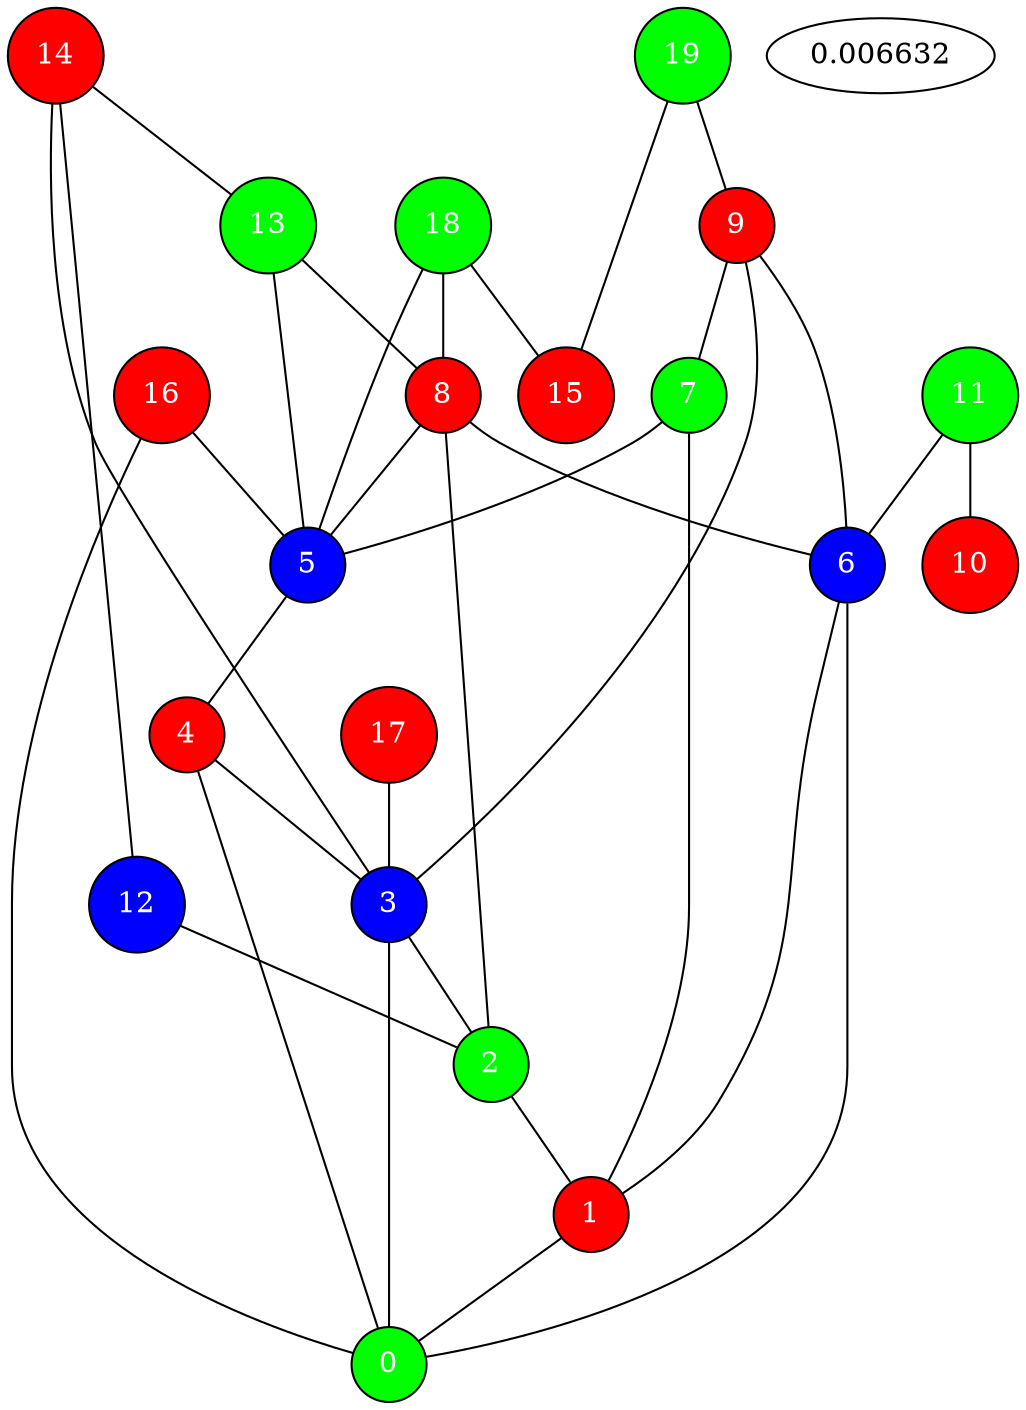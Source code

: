 strict graph A {
0 [shape=circle,sides=4,distortion="0.0",orientation="0.0",skew ="0.0",fontcolor=white,style=filled,fillcolor=green] ;
1 [shape=circle,sides=4,distortion="0.0",orientation="0.0",skew ="0.0",fontcolor=white,style=filled,fillcolor=red] ;
2 [shape=circle,sides=4,distortion="0.0",orientation="0.0",skew ="0.0",fontcolor=white,style=filled,fillcolor=green] ;
3 [shape=circle,sides=4,distortion="0.0",orientation="0.0",skew ="0.0",fontcolor=white,style=filled,fillcolor=blue] ;
4 [shape=circle,sides=4,distortion="0.0",orientation="0.0",skew ="0.0",fontcolor=white,style=filled,fillcolor=red] ;
5 [shape=circle,sides=4,distortion="0.0",orientation="0.0",skew ="0.0",fontcolor=white,style=filled,fillcolor=blue] ;
6 [shape=circle,sides=4,distortion="0.0",orientation="0.0",skew ="0.0",fontcolor=white,style=filled,fillcolor=blue] ;
7 [shape=circle,sides=4,distortion="0.0",orientation="0.0",skew ="0.0",fontcolor=white,style=filled,fillcolor=green] ;
8 [shape=circle,sides=4,distortion="0.0",orientation="0.0",skew ="0.0",fontcolor=white,style=filled,fillcolor=red] ;
9 [shape=circle,sides=4,distortion="0.0",orientation="0.0",skew ="0.0",fontcolor=white,style=filled,fillcolor=red] ;
10 [shape=circle,sides=4,distortion="0.0",orientation="0.0",skew ="0.0",fontcolor=white,style=filled,fillcolor=red] ;
11 [shape=circle,sides=4,distortion="0.0",orientation="0.0",skew ="0.0",fontcolor=white,style=filled,fillcolor=green] ;
12 [shape=circle,sides=4,distortion="0.0",orientation="0.0",skew ="0.0",fontcolor=white,style=filled,fillcolor=blue] ;
13 [shape=circle,sides=4,distortion="0.0",orientation="0.0",skew ="0.0",fontcolor=white,style=filled,fillcolor=green] ;
14 [shape=circle,sides=4,distortion="0.0",orientation="0.0",skew ="0.0",fontcolor=white,style=filled,fillcolor=red] ;
15 [shape=circle,sides=4,distortion="0.0",orientation="0.0",skew ="0.0",fontcolor=white,style=filled,fillcolor=red] ;
16 [shape=circle,sides=4,distortion="0.0",orientation="0.0",skew ="0.0",fontcolor=white,style=filled,fillcolor=red] ;
17 [shape=circle,sides=4,distortion="0.0",orientation="0.0",skew ="0.0",fontcolor=white,style=filled,fillcolor=red] ;
18 [shape=circle,sides=4,distortion="0.0",orientation="0.0",skew ="0.0",fontcolor=white,style=filled,fillcolor=green] ;
19 [shape=circle,sides=4,distortion="0.0",orientation="0.0",skew ="0.0",fontcolor=white,style=filled,fillcolor=green] ;
1--0;
2--1;
3--0;
3--2;
4--0;
4--3;
5--4;
6--0;
6--1;
7--1;
7--5;
8--2;
8--5;
8--6;
9--3;
9--6;
9--7;
11--6;
11--10;
12--2;
13--5;
13--8;
14--3;
14--12;
14--13;
16--0;
16--5;
17--3;
18--5;
18--8;
18--15;
19--9;
19--15;
0.006632
}
